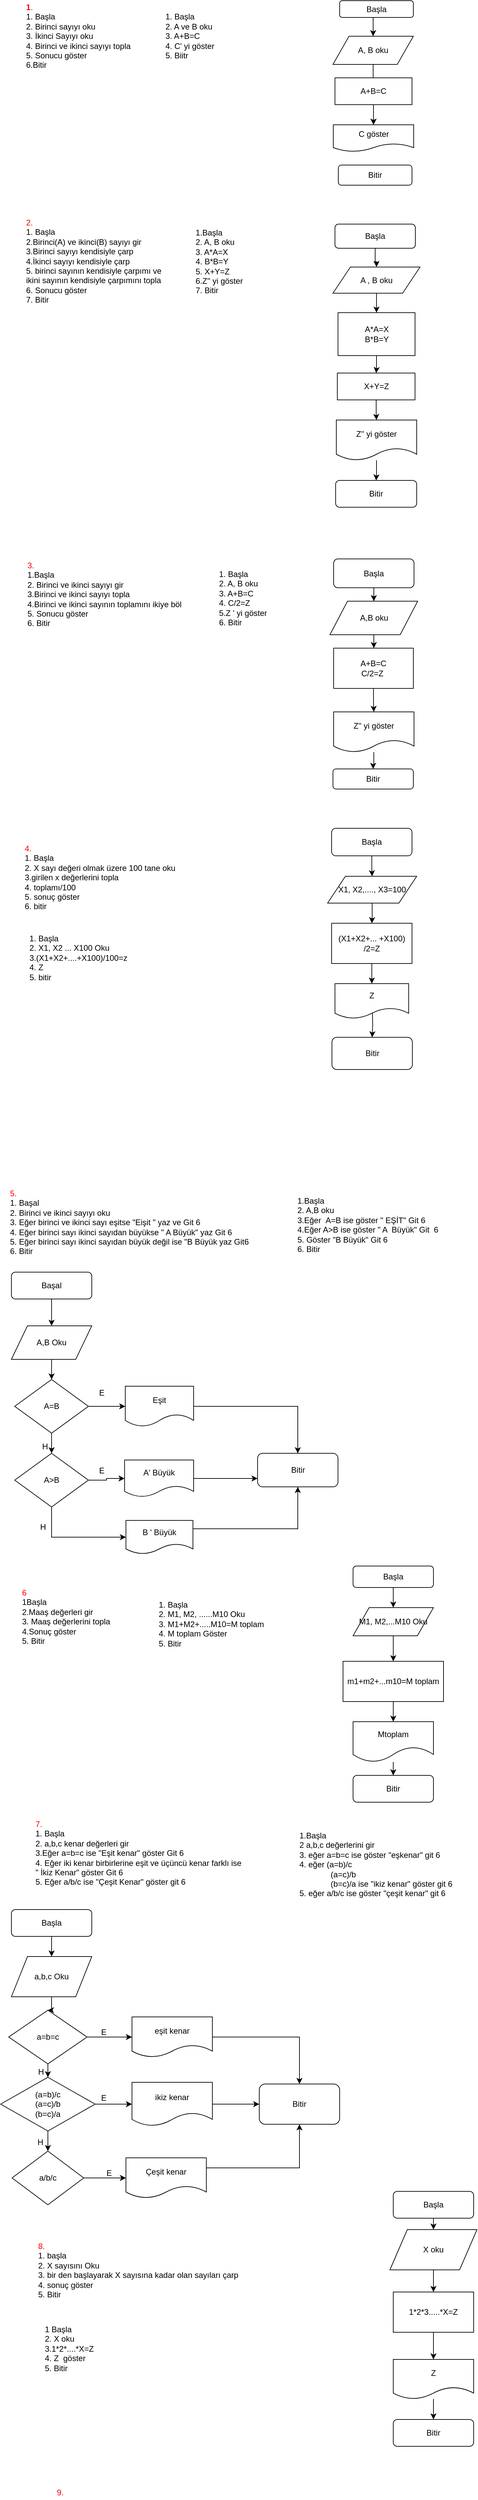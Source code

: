 <mxfile version="12.1.2" type="device" pages="1"><diagram id="Vif4u5QuYcW0IONACe2B" name="Page-1"><mxGraphModel dx="535" dy="1066" grid="1" gridSize="10" guides="1" tooltips="1" connect="1" arrows="1" fold="1" page="1" pageScale="1" pageWidth="827" pageHeight="1169" math="0" shadow="0"><root><mxCell id="0"/><mxCell id="1" parent="0"/><mxCell id="Lio8a3ap30gfPIS7_1p0-1" value="&lt;font color=&quot;#ff0000&quot;&gt;&lt;b&gt;1&lt;/b&gt;.&lt;br&gt;&lt;/font&gt;1. Başla&lt;br&gt;2. Birinci sayıyı oku&lt;br&gt;3. İkinci Sayıyı oku&lt;br&gt;4. Birinci ve ikinci sayıyı topla&amp;nbsp;&lt;br&gt;5. Sonucu göster&lt;br&gt;6.Bitir&lt;br&gt;" style="text;html=1;resizable=0;points=[];autosize=1;align=left;verticalAlign=top;spacingTop=-4;" parent="1" vertex="1"><mxGeometry x="50" y="34.833" width="170" height="100" as="geometry"/></mxCell><mxCell id="Lio8a3ap30gfPIS7_1p0-5" value="&lt;br&gt;1. Başla&lt;br&gt;2. A ve B oku&lt;br&gt;3. A+B=C&lt;br&gt;4. C' yi göster&lt;br&gt;5. Biitr" style="text;html=1;resizable=0;points=[];autosize=1;align=left;verticalAlign=top;spacingTop=-4;" parent="1" vertex="1"><mxGeometry x="258" y="35" width="90" height="90" as="geometry"/></mxCell><mxCell id="Lio8a3ap30gfPIS7_1p0-8" style="edgeStyle=orthogonalEdgeStyle;rounded=0;orthogonalLoop=1;jettySize=auto;html=1;exitX=0.5;exitY=1;exitDx=0;exitDy=0;entryX=0.5;entryY=0;entryDx=0;entryDy=0;" parent="1" source="Lio8a3ap30gfPIS7_1p0-6" target="Lio8a3ap30gfPIS7_1p0-7" edge="1"><mxGeometry relative="1" as="geometry"/></mxCell><mxCell id="Lio8a3ap30gfPIS7_1p0-6" value="Başla" style="rounded=1;whiteSpace=wrap;html=1;" parent="1" vertex="1"><mxGeometry x="520" y="35" width="110" height="25" as="geometry"/></mxCell><mxCell id="Lio8a3ap30gfPIS7_1p0-10" value="" style="edgeStyle=orthogonalEdgeStyle;rounded=0;orthogonalLoop=1;jettySize=auto;html=1;" parent="1" source="Lio8a3ap30gfPIS7_1p0-7" edge="1"><mxGeometry relative="1" as="geometry"><mxPoint x="569.667" y="180" as="targetPoint"/></mxGeometry></mxCell><mxCell id="Lio8a3ap30gfPIS7_1p0-7" value="A, B oku" style="shape=parallelogram;perimeter=parallelogramPerimeter;whiteSpace=wrap;html=1;" parent="1" vertex="1"><mxGeometry x="510" y="88" width="120" height="42" as="geometry"/></mxCell><mxCell id="Lio8a3ap30gfPIS7_1p0-13" value="" style="edgeStyle=orthogonalEdgeStyle;rounded=0;orthogonalLoop=1;jettySize=auto;html=1;" parent="1" source="Lio8a3ap30gfPIS7_1p0-11" target="Lio8a3ap30gfPIS7_1p0-12" edge="1"><mxGeometry relative="1" as="geometry"/></mxCell><mxCell id="Lio8a3ap30gfPIS7_1p0-25" value="" style="edgeStyle=orthogonalEdgeStyle;rounded=0;orthogonalLoop=1;jettySize=auto;html=1;" parent="1" source="Lio8a3ap30gfPIS7_1p0-11" target="Lio8a3ap30gfPIS7_1p0-12" edge="1"><mxGeometry relative="1" as="geometry"/></mxCell><mxCell id="Lio8a3ap30gfPIS7_1p0-11" value="A+B=C" style="rounded=0;whiteSpace=wrap;html=1;" parent="1" vertex="1"><mxGeometry x="513" y="150" width="115" height="40" as="geometry"/></mxCell><mxCell id="Lio8a3ap30gfPIS7_1p0-12" value="C göster" style="shape=document;whiteSpace=wrap;html=1;boundedLbl=1;" parent="1" vertex="1"><mxGeometry x="510.5" y="220" width="120" height="40" as="geometry"/></mxCell><mxCell id="Lio8a3ap30gfPIS7_1p0-14" value="&lt;font color=&quot;#ff0000&quot;&gt;2.&lt;/font&gt;&lt;br&gt;1. Başla&lt;br&gt;2.Birinci(A) ve ikinci(B) sayıyı gir&lt;br&gt;3.Birinci sayıyı kendisiyle çarp&amp;nbsp;&lt;br&gt;4.İkinci sayıyı kendisiyle çarp&lt;br&gt;5. birinci sayının kendisiyle çarpımı ve&lt;br&gt;ikini sayının kendisiyle çarpımını topla&lt;br&gt;6. Sonucu göster&lt;br&gt;7. Bitir" style="text;html=1;resizable=0;points=[];autosize=1;align=left;verticalAlign=top;spacingTop=-4;" parent="1" vertex="1"><mxGeometry x="50" y="356" width="220" height="130" as="geometry"/></mxCell><mxCell id="Lio8a3ap30gfPIS7_1p0-17" value="1.Başla&lt;br&gt;2. A, B oku&lt;br&gt;3. A*A=X&lt;br&gt;4. B*B=Y&lt;br&gt;5. X+Y=Z&lt;br&gt;6.Z'' yi göster&lt;br&gt;7. Bitir&lt;br&gt;" style="text;html=1;resizable=0;points=[];autosize=1;align=left;verticalAlign=top;spacingTop=-4;" parent="1" vertex="1"><mxGeometry x="303" y="371" width="90" height="100" as="geometry"/></mxCell><mxCell id="Lio8a3ap30gfPIS7_1p0-19" value="Bitir" style="rounded=1;whiteSpace=wrap;html=1;" parent="1" vertex="1"><mxGeometry x="518" y="280" width="110" height="30" as="geometry"/></mxCell><mxCell id="Lio8a3ap30gfPIS7_1p0-33" value="" style="edgeStyle=orthogonalEdgeStyle;rounded=0;orthogonalLoop=1;jettySize=auto;html=1;" parent="1" source="Lio8a3ap30gfPIS7_1p0-20" target="Lio8a3ap30gfPIS7_1p0-21" edge="1"><mxGeometry relative="1" as="geometry"/></mxCell><mxCell id="Lio8a3ap30gfPIS7_1p0-20" value="A , B oku" style="shape=parallelogram;perimeter=parallelogramPerimeter;whiteSpace=wrap;html=1;" parent="1" vertex="1"><mxGeometry x="510" y="432" width="130" height="39" as="geometry"/></mxCell><mxCell id="Lio8a3ap30gfPIS7_1p0-34" value="" style="edgeStyle=orthogonalEdgeStyle;rounded=0;orthogonalLoop=1;jettySize=auto;html=1;" parent="1" source="Lio8a3ap30gfPIS7_1p0-21" target="Lio8a3ap30gfPIS7_1p0-22" edge="1"><mxGeometry relative="1" as="geometry"/></mxCell><mxCell id="Lio8a3ap30gfPIS7_1p0-21" value="A*A=X&lt;br&gt;B*B=Y" style="rounded=0;whiteSpace=wrap;html=1;" parent="1" vertex="1"><mxGeometry x="517.5" y="500" width="115" height="64" as="geometry"/></mxCell><mxCell id="Lio8a3ap30gfPIS7_1p0-35" value="" style="edgeStyle=orthogonalEdgeStyle;rounded=0;orthogonalLoop=1;jettySize=auto;html=1;" parent="1" source="Lio8a3ap30gfPIS7_1p0-22" target="Lio8a3ap30gfPIS7_1p0-23" edge="1"><mxGeometry relative="1" as="geometry"/></mxCell><mxCell id="Lio8a3ap30gfPIS7_1p0-22" value="X+Y=Z" style="rounded=0;whiteSpace=wrap;html=1;" parent="1" vertex="1"><mxGeometry x="516.5" y="590" width="116" height="40" as="geometry"/></mxCell><mxCell id="Lio8a3ap30gfPIS7_1p0-40" value="" style="edgeStyle=orthogonalEdgeStyle;rounded=0;orthogonalLoop=1;jettySize=auto;html=1;" parent="1" source="Lio8a3ap30gfPIS7_1p0-23" target="Lio8a3ap30gfPIS7_1p0-24" edge="1"><mxGeometry relative="1" as="geometry"/></mxCell><mxCell id="Lio8a3ap30gfPIS7_1p0-23" value="Z'' yi göster" style="shape=document;whiteSpace=wrap;html=1;boundedLbl=1;" parent="1" vertex="1"><mxGeometry x="515" y="660" width="120" height="60" as="geometry"/></mxCell><mxCell id="Lio8a3ap30gfPIS7_1p0-24" value="Bitir" style="rounded=1;whiteSpace=wrap;html=1;" parent="1" vertex="1"><mxGeometry x="514" y="750" width="121" height="40" as="geometry"/></mxCell><mxCell id="Lio8a3ap30gfPIS7_1p0-32" value="" style="edgeStyle=orthogonalEdgeStyle;rounded=0;orthogonalLoop=1;jettySize=auto;html=1;" parent="1" source="Lio8a3ap30gfPIS7_1p0-26" target="Lio8a3ap30gfPIS7_1p0-20" edge="1"><mxGeometry relative="1" as="geometry"/></mxCell><mxCell id="Lio8a3ap30gfPIS7_1p0-26" value="Başla" style="rounded=1;whiteSpace=wrap;html=1;" parent="1" vertex="1"><mxGeometry x="513" y="368" width="120" height="36" as="geometry"/></mxCell><mxCell id="Lio8a3ap30gfPIS7_1p0-41" value="&lt;font color=&quot;#ff0000&quot;&gt;3.&lt;/font&gt;&lt;br&gt;1.Başla&lt;br&gt;2. Birinci ve ikinci sayıyı gir&lt;br&gt;3.Birinci ve ikinci sayıyı topla&lt;br&gt;4.Birinci ve ikinci sayının toplamını ikiye böl&lt;br&gt;5. Sonucu göster&lt;br&gt;6. Bitir" style="text;html=1;resizable=0;points=[];autosize=1;align=left;verticalAlign=top;spacingTop=-4;" parent="1" vertex="1"><mxGeometry x="52" y="867" width="250" height="100" as="geometry"/></mxCell><mxCell id="Lio8a3ap30gfPIS7_1p0-42" value="1. Başla&lt;br&gt;2. A, B oku&lt;br&gt;3. A+B=C&lt;br&gt;4. C/2=Z&lt;br&gt;5.Z ' yi göster&lt;br&gt;6. Bitir" style="text;html=1;resizable=0;points=[];autosize=1;align=left;verticalAlign=top;spacingTop=-4;" parent="1" vertex="1"><mxGeometry x="338" y="880" width="90" height="90" as="geometry"/></mxCell><mxCell id="Lio8a3ap30gfPIS7_1p0-49" value="" style="edgeStyle=orthogonalEdgeStyle;rounded=0;orthogonalLoop=1;jettySize=auto;html=1;" parent="1" source="Lio8a3ap30gfPIS7_1p0-43" target="Lio8a3ap30gfPIS7_1p0-48" edge="1"><mxGeometry relative="1" as="geometry"/></mxCell><mxCell id="Lio8a3ap30gfPIS7_1p0-43" value="Başla" style="rounded=1;whiteSpace=wrap;html=1;" parent="1" vertex="1"><mxGeometry x="511" y="867" width="120" height="43" as="geometry"/></mxCell><mxCell id="Lio8a3ap30gfPIS7_1p0-52" value="" style="edgeStyle=orthogonalEdgeStyle;rounded=0;orthogonalLoop=1;jettySize=auto;html=1;" parent="1" source="Lio8a3ap30gfPIS7_1p0-48" target="Lio8a3ap30gfPIS7_1p0-50" edge="1"><mxGeometry relative="1" as="geometry"/></mxCell><mxCell id="Lio8a3ap30gfPIS7_1p0-48" value="A,B oku" style="shape=parallelogram;perimeter=parallelogramPerimeter;whiteSpace=wrap;html=1;" parent="1" vertex="1"><mxGeometry x="505.5" y="930" width="131" height="50" as="geometry"/></mxCell><mxCell id="Lio8a3ap30gfPIS7_1p0-60" value="" style="edgeStyle=orthogonalEdgeStyle;rounded=0;orthogonalLoop=1;jettySize=auto;html=1;" parent="1" source="Lio8a3ap30gfPIS7_1p0-50" target="Lio8a3ap30gfPIS7_1p0-56" edge="1"><mxGeometry relative="1" as="geometry"/></mxCell><mxCell id="Lio8a3ap30gfPIS7_1p0-50" value="A+B=C&lt;br&gt;C/2=Z&amp;nbsp;" style="rounded=0;whiteSpace=wrap;html=1;" parent="1" vertex="1"><mxGeometry x="511" y="1000" width="119" height="60" as="geometry"/></mxCell><mxCell id="Lio8a3ap30gfPIS7_1p0-59" value="" style="edgeStyle=orthogonalEdgeStyle;rounded=0;orthogonalLoop=1;jettySize=auto;html=1;" parent="1" source="Lio8a3ap30gfPIS7_1p0-56" target="Lio8a3ap30gfPIS7_1p0-58" edge="1"><mxGeometry relative="1" as="geometry"/></mxCell><mxCell id="Lio8a3ap30gfPIS7_1p0-56" value="Z'' yi göster" style="shape=document;whiteSpace=wrap;html=1;boundedLbl=1;" parent="1" vertex="1"><mxGeometry x="511" y="1095" width="120" height="60" as="geometry"/></mxCell><mxCell id="Lio8a3ap30gfPIS7_1p0-58" value="Bitir" style="rounded=1;whiteSpace=wrap;html=1;" parent="1" vertex="1"><mxGeometry x="510" y="1180" width="120" height="30" as="geometry"/></mxCell><mxCell id="Lio8a3ap30gfPIS7_1p0-61" value="&lt;font color=&quot;#ff0000&quot;&gt;5.&lt;/font&gt;&lt;br&gt;1. Başal&lt;br&gt;2. Birinci ve ikinci sayıyı oku&lt;br&gt;3. Eğer birinci ve ikinci sayı eşitse &quot;Eişit &quot; yaz ve Git 6&lt;br&gt;4. Eğer birinci sayı ikinci sayıdan büyükse &quot; A Büyük&quot; yaz Git 6&lt;br&gt;5. Eğer birinci sayı ikinci sayıdan büyük değil ise &quot;B Büyük yaz Git6&lt;br&gt;6. Bitir&lt;br&gt;" style="text;html=1;resizable=0;points=[];autosize=1;align=left;verticalAlign=top;spacingTop=-4;" parent="1" vertex="1"><mxGeometry x="26" y="1803" width="370" height="100" as="geometry"/></mxCell><mxCell id="Lio8a3ap30gfPIS7_1p0-62" value="1.Başla&lt;br&gt;2. A,B oku&lt;br&gt;3.Eğer &amp;nbsp;A=B ise göster &quot; EŞİT&quot; Git 6&lt;br&gt;4.Eğer A&amp;gt;B ise göster &quot; A &amp;nbsp;Büyük&quot; Git &amp;nbsp;6&lt;br&gt;5. Göster &quot;B Büyük&quot; Git 6&lt;br&gt;6. Bitir" style="text;html=1;resizable=0;points=[];autosize=1;align=left;verticalAlign=top;spacingTop=-4;" parent="1" vertex="1"><mxGeometry x="455" y="1814" width="230" height="90" as="geometry"/></mxCell><mxCell id="Lio8a3ap30gfPIS7_1p0-65" value="" style="edgeStyle=orthogonalEdgeStyle;rounded=0;orthogonalLoop=1;jettySize=auto;html=1;" parent="1" source="Lio8a3ap30gfPIS7_1p0-63" target="Lio8a3ap30gfPIS7_1p0-64" edge="1"><mxGeometry relative="1" as="geometry"/></mxCell><mxCell id="Lio8a3ap30gfPIS7_1p0-63" value="Başal" style="rounded=1;whiteSpace=wrap;html=1;" parent="1" vertex="1"><mxGeometry x="30" y="1930" width="120" height="40" as="geometry"/></mxCell><mxCell id="Lio8a3ap30gfPIS7_1p0-67" value="" style="edgeStyle=orthogonalEdgeStyle;rounded=0;orthogonalLoop=1;jettySize=auto;html=1;" parent="1" source="Lio8a3ap30gfPIS7_1p0-64" target="Lio8a3ap30gfPIS7_1p0-66" edge="1"><mxGeometry relative="1" as="geometry"/></mxCell><mxCell id="Lio8a3ap30gfPIS7_1p0-64" value="A,B Oku" style="shape=parallelogram;perimeter=parallelogramPerimeter;whiteSpace=wrap;html=1;" parent="1" vertex="1"><mxGeometry x="30" y="2010" width="120" height="50" as="geometry"/></mxCell><mxCell id="Lio8a3ap30gfPIS7_1p0-71" value="" style="edgeStyle=orthogonalEdgeStyle;rounded=0;orthogonalLoop=1;jettySize=auto;html=1;" parent="1" source="Lio8a3ap30gfPIS7_1p0-66" target="Lio8a3ap30gfPIS7_1p0-70" edge="1"><mxGeometry relative="1" as="geometry"/></mxCell><mxCell id="Lio8a3ap30gfPIS7_1p0-73" value="" style="edgeStyle=orthogonalEdgeStyle;rounded=0;orthogonalLoop=1;jettySize=auto;html=1;" parent="1" source="Lio8a3ap30gfPIS7_1p0-66" target="Lio8a3ap30gfPIS7_1p0-72" edge="1"><mxGeometry relative="1" as="geometry"/></mxCell><mxCell id="Lio8a3ap30gfPIS7_1p0-66" value="A=B" style="rhombus;whiteSpace=wrap;html=1;" parent="1" vertex="1"><mxGeometry x="35" y="2090" width="110" height="80" as="geometry"/></mxCell><mxCell id="Lio8a3ap30gfPIS7_1p0-78" value="" style="edgeStyle=orthogonalEdgeStyle;rounded=0;orthogonalLoop=1;jettySize=auto;html=1;" parent="1" source="Lio8a3ap30gfPIS7_1p0-70" target="Lio8a3ap30gfPIS7_1p0-75" edge="1"><mxGeometry relative="1" as="geometry"/></mxCell><mxCell id="Lio8a3ap30gfPIS7_1p0-79" style="edgeStyle=orthogonalEdgeStyle;rounded=0;orthogonalLoop=1;jettySize=auto;html=1;exitX=0.5;exitY=1;exitDx=0;exitDy=0;entryX=0;entryY=0.5;entryDx=0;entryDy=0;" parent="1" source="Lio8a3ap30gfPIS7_1p0-70" target="Lio8a3ap30gfPIS7_1p0-76" edge="1"><mxGeometry relative="1" as="geometry"/></mxCell><mxCell id="Lio8a3ap30gfPIS7_1p0-70" value="A&amp;gt;B" style="rhombus;whiteSpace=wrap;html=1;" parent="1" vertex="1"><mxGeometry x="35" y="2200" width="110" height="80" as="geometry"/></mxCell><mxCell id="Lio8a3ap30gfPIS7_1p0-84" style="edgeStyle=orthogonalEdgeStyle;rounded=0;orthogonalLoop=1;jettySize=auto;html=1;exitX=1;exitY=0.5;exitDx=0;exitDy=0;entryX=0.5;entryY=0;entryDx=0;entryDy=0;" parent="1" source="Lio8a3ap30gfPIS7_1p0-72" target="Lio8a3ap30gfPIS7_1p0-77" edge="1"><mxGeometry relative="1" as="geometry"/></mxCell><mxCell id="Lio8a3ap30gfPIS7_1p0-72" value="Eşit" style="shape=document;whiteSpace=wrap;html=1;boundedLbl=1;" parent="1" vertex="1"><mxGeometry x="200" y="2100" width="102" height="60" as="geometry"/></mxCell><mxCell id="Lio8a3ap30gfPIS7_1p0-81" style="edgeStyle=orthogonalEdgeStyle;rounded=0;orthogonalLoop=1;jettySize=auto;html=1;exitX=1;exitY=0.5;exitDx=0;exitDy=0;entryX=0;entryY=0.75;entryDx=0;entryDy=0;" parent="1" source="Lio8a3ap30gfPIS7_1p0-75" target="Lio8a3ap30gfPIS7_1p0-77" edge="1"><mxGeometry relative="1" as="geometry"/></mxCell><mxCell id="Lio8a3ap30gfPIS7_1p0-75" value="A' Büyük" style="shape=document;whiteSpace=wrap;html=1;boundedLbl=1;" parent="1" vertex="1"><mxGeometry x="199" y="2210" width="103" height="55" as="geometry"/></mxCell><mxCell id="Lio8a3ap30gfPIS7_1p0-80" style="edgeStyle=orthogonalEdgeStyle;rounded=0;orthogonalLoop=1;jettySize=auto;html=1;exitX=1;exitY=0.25;exitDx=0;exitDy=0;entryX=0.5;entryY=1;entryDx=0;entryDy=0;" parent="1" source="Lio8a3ap30gfPIS7_1p0-76" target="Lio8a3ap30gfPIS7_1p0-77" edge="1"><mxGeometry relative="1" as="geometry"/></mxCell><mxCell id="Lio8a3ap30gfPIS7_1p0-76" value="B ' Büyük" style="shape=document;whiteSpace=wrap;html=1;boundedLbl=1;" parent="1" vertex="1"><mxGeometry x="201" y="2300" width="100" height="50" as="geometry"/></mxCell><mxCell id="Lio8a3ap30gfPIS7_1p0-77" value="Bitir" style="rounded=1;whiteSpace=wrap;html=1;" parent="1" vertex="1"><mxGeometry x="397.5" y="2200" width="120" height="50" as="geometry"/></mxCell><mxCell id="Lio8a3ap30gfPIS7_1p0-86" value="E" style="text;html=1;resizable=0;points=[];autosize=1;align=left;verticalAlign=top;spacingTop=-4;" parent="1" vertex="1"><mxGeometry x="159" y="2100" width="20" height="20" as="geometry"/></mxCell><mxCell id="Lio8a3ap30gfPIS7_1p0-87" value="H" style="text;html=1;resizable=0;points=[];autosize=1;align=left;verticalAlign=top;spacingTop=-4;" parent="1" vertex="1"><mxGeometry x="74" y="2180" width="20" height="20" as="geometry"/></mxCell><mxCell id="Lio8a3ap30gfPIS7_1p0-88" value="H" style="text;html=1;resizable=0;points=[];autosize=1;align=left;verticalAlign=top;spacingTop=-4;" parent="1" vertex="1"><mxGeometry x="71" y="2300" width="20" height="20" as="geometry"/></mxCell><mxCell id="Lio8a3ap30gfPIS7_1p0-89" value="E" style="text;html=1;resizable=0;points=[];autosize=1;align=left;verticalAlign=top;spacingTop=-4;" parent="1" vertex="1"><mxGeometry x="159" y="2216" width="20" height="20" as="geometry"/></mxCell><mxCell id="Lio8a3ap30gfPIS7_1p0-90" value="&lt;font color=&quot;#ff0000&quot;&gt;6&lt;/font&gt;&lt;br&gt;1Başla&amp;nbsp;&lt;br&gt;2.Maaş değerleri gir&lt;br&gt;3. Maaş değerlerini topla&lt;br&gt;4.Sonuç göster&lt;br&gt;5. Bitir" style="text;html=1;resizable=0;points=[];autosize=1;align=left;verticalAlign=top;spacingTop=-4;" parent="1" vertex="1"><mxGeometry x="44" y="2398" width="150" height="90" as="geometry"/></mxCell><mxCell id="Lio8a3ap30gfPIS7_1p0-92" value="1. Başla&lt;br&gt;2. M1, M2, ......M10 Oku&lt;br&gt;3. M1+M2+.....M10=M toplam&lt;br&gt;4. M toplam Göster&lt;br&gt;5. Bitir" style="text;html=1;resizable=0;points=[];autosize=1;align=left;verticalAlign=top;spacingTop=-4;" parent="1" vertex="1"><mxGeometry x="248" y="2416" width="170" height="70" as="geometry"/></mxCell><mxCell id="Lio8a3ap30gfPIS7_1p0-98" value="" style="edgeStyle=orthogonalEdgeStyle;rounded=0;orthogonalLoop=1;jettySize=auto;html=1;" parent="1" source="Lio8a3ap30gfPIS7_1p0-93" target="Lio8a3ap30gfPIS7_1p0-94" edge="1"><mxGeometry relative="1" as="geometry"/></mxCell><mxCell id="Lio8a3ap30gfPIS7_1p0-93" value="Başla" style="rounded=1;whiteSpace=wrap;html=1;" parent="1" vertex="1"><mxGeometry x="540" y="2368" width="120" height="32" as="geometry"/></mxCell><mxCell id="Lio8a3ap30gfPIS7_1p0-99" value="" style="edgeStyle=orthogonalEdgeStyle;rounded=0;orthogonalLoop=1;jettySize=auto;html=1;" parent="1" source="Lio8a3ap30gfPIS7_1p0-94" target="Lio8a3ap30gfPIS7_1p0-95" edge="1"><mxGeometry relative="1" as="geometry"/></mxCell><mxCell id="Lio8a3ap30gfPIS7_1p0-94" value="M1, M2,...M10 Oku" style="shape=parallelogram;perimeter=parallelogramPerimeter;whiteSpace=wrap;html=1;" parent="1" vertex="1"><mxGeometry x="540" y="2430" width="120" height="42" as="geometry"/></mxCell><mxCell id="Lio8a3ap30gfPIS7_1p0-100" value="" style="edgeStyle=orthogonalEdgeStyle;rounded=0;orthogonalLoop=1;jettySize=auto;html=1;" parent="1" source="Lio8a3ap30gfPIS7_1p0-95" target="Lio8a3ap30gfPIS7_1p0-96" edge="1"><mxGeometry relative="1" as="geometry"/></mxCell><mxCell id="Lio8a3ap30gfPIS7_1p0-95" value="m1+m2+...m10=M toplam" style="rounded=0;whiteSpace=wrap;html=1;" parent="1" vertex="1"><mxGeometry x="525" y="2510" width="150" height="60" as="geometry"/></mxCell><mxCell id="Lio8a3ap30gfPIS7_1p0-101" value="" style="edgeStyle=orthogonalEdgeStyle;rounded=0;orthogonalLoop=1;jettySize=auto;html=1;" parent="1" source="Lio8a3ap30gfPIS7_1p0-96" target="Lio8a3ap30gfPIS7_1p0-97" edge="1"><mxGeometry relative="1" as="geometry"/></mxCell><mxCell id="Lio8a3ap30gfPIS7_1p0-96" value="Mtoplam" style="shape=document;whiteSpace=wrap;html=1;boundedLbl=1;size=0.371;" parent="1" vertex="1"><mxGeometry x="540" y="2600" width="120" height="60" as="geometry"/></mxCell><mxCell id="Lio8a3ap30gfPIS7_1p0-97" value="Bitir" style="rounded=1;whiteSpace=wrap;html=1;" parent="1" vertex="1"><mxGeometry x="540" y="2680" width="120" height="40" as="geometry"/></mxCell><mxCell id="Lio8a3ap30gfPIS7_1p0-102" value="&lt;font color=&quot;#ff0000&quot;&gt;7.&lt;/font&gt;&lt;br&gt;1. Başla&lt;br&gt;2. a,b,c kenar değerleri gir&lt;br&gt;3.Eğer a=b=c ise &quot;Eşit kenar&quot; göster Git 6&amp;nbsp;&lt;br&gt;4. Eğer iki kenar birbirlerine eşit ve üçüncü kenar farklı ise&amp;nbsp;&lt;br&gt;&quot; İkiz Kenar&quot; göster Git 6&lt;br&gt;5. Eğer a/b/c ise &quot;Çeşit Kenar&quot; göster git 6&amp;nbsp;" style="text;html=1;resizable=0;points=[];autosize=1;align=left;verticalAlign=top;spacingTop=-4;" parent="1" vertex="1"><mxGeometry x="64" y="2743" width="330" height="100" as="geometry"/></mxCell><mxCell id="Lio8a3ap30gfPIS7_1p0-103" value="1.Başla&lt;br&gt;2 a,b,c değerlerini gir&lt;br&gt;3. eğer a=b=c ise göster &quot;eşkenar&quot; git 6&lt;br&gt;4. eğer (a=b)/c&amp;nbsp;&lt;br&gt;&amp;nbsp; &amp;nbsp; &amp;nbsp; &amp;nbsp; &amp;nbsp; &amp;nbsp; &amp;nbsp; (a=c)/b&lt;br&gt;&amp;nbsp; &amp;nbsp; &amp;nbsp; &amp;nbsp; &amp;nbsp; &amp;nbsp; &amp;nbsp; (b=c)/a ise &quot;ikiz kenar&quot; göster git 6&lt;br&gt;5. eğer a/b/c ise göster &quot;çeşit kenar&quot; git 6" style="text;html=1;resizable=0;points=[];autosize=1;align=left;verticalAlign=top;spacingTop=-4;" parent="1" vertex="1"><mxGeometry x="457.5" y="2760" width="240" height="100" as="geometry"/></mxCell><mxCell id="Lio8a3ap30gfPIS7_1p0-112" value="" style="edgeStyle=orthogonalEdgeStyle;rounded=0;orthogonalLoop=1;jettySize=auto;html=1;" parent="1" source="Lio8a3ap30gfPIS7_1p0-104" target="Lio8a3ap30gfPIS7_1p0-105" edge="1"><mxGeometry relative="1" as="geometry"/></mxCell><mxCell id="Lio8a3ap30gfPIS7_1p0-104" value="Başla" style="rounded=1;whiteSpace=wrap;html=1;" parent="1" vertex="1"><mxGeometry x="30" y="2880" width="120" height="40" as="geometry"/></mxCell><mxCell id="Lio8a3ap30gfPIS7_1p0-111" value="" style="edgeStyle=orthogonalEdgeStyle;rounded=0;orthogonalLoop=1;jettySize=auto;html=1;" parent="1" source="Lio8a3ap30gfPIS7_1p0-105" target="Lio8a3ap30gfPIS7_1p0-106" edge="1"><mxGeometry relative="1" as="geometry"/></mxCell><mxCell id="Lio8a3ap30gfPIS7_1p0-105" value="a,b,c Oku" style="shape=parallelogram;perimeter=parallelogramPerimeter;whiteSpace=wrap;html=1;" parent="1" vertex="1"><mxGeometry x="30" y="2950" width="120" height="60" as="geometry"/></mxCell><mxCell id="Lio8a3ap30gfPIS7_1p0-108" value="" style="edgeStyle=orthogonalEdgeStyle;rounded=0;orthogonalLoop=1;jettySize=auto;html=1;" parent="1" source="Lio8a3ap30gfPIS7_1p0-106" target="Lio8a3ap30gfPIS7_1p0-107" edge="1"><mxGeometry relative="1" as="geometry"/></mxCell><mxCell id="Lio8a3ap30gfPIS7_1p0-114" value="" style="edgeStyle=orthogonalEdgeStyle;rounded=0;orthogonalLoop=1;jettySize=auto;html=1;" parent="1" source="Lio8a3ap30gfPIS7_1p0-106" target="Lio8a3ap30gfPIS7_1p0-113" edge="1"><mxGeometry relative="1" as="geometry"/></mxCell><mxCell id="Lio8a3ap30gfPIS7_1p0-106" value="a=b=c" style="rhombus;whiteSpace=wrap;html=1;" parent="1" vertex="1"><mxGeometry x="26" y="3030" width="117" height="80" as="geometry"/></mxCell><mxCell id="Lio8a3ap30gfPIS7_1p0-110" value="" style="edgeStyle=orthogonalEdgeStyle;rounded=0;orthogonalLoop=1;jettySize=auto;html=1;" parent="1" source="Lio8a3ap30gfPIS7_1p0-107" target="Lio8a3ap30gfPIS7_1p0-109" edge="1"><mxGeometry relative="1" as="geometry"/></mxCell><mxCell id="Lio8a3ap30gfPIS7_1p0-116" value="" style="edgeStyle=orthogonalEdgeStyle;rounded=0;orthogonalLoop=1;jettySize=auto;html=1;" parent="1" source="Lio8a3ap30gfPIS7_1p0-107" target="Lio8a3ap30gfPIS7_1p0-115" edge="1"><mxGeometry relative="1" as="geometry"/></mxCell><mxCell id="Lio8a3ap30gfPIS7_1p0-107" value="(a=b)/c&lt;br&gt;(a=c)/b&lt;br&gt;(b=c)/a" style="rhombus;whiteSpace=wrap;html=1;" parent="1" vertex="1"><mxGeometry x="14" y="3130" width="141" height="80" as="geometry"/></mxCell><mxCell id="Lio8a3ap30gfPIS7_1p0-118" value="" style="edgeStyle=orthogonalEdgeStyle;rounded=0;orthogonalLoop=1;jettySize=auto;html=1;" parent="1" source="Lio8a3ap30gfPIS7_1p0-109" target="Lio8a3ap30gfPIS7_1p0-117" edge="1"><mxGeometry relative="1" as="geometry"/></mxCell><mxCell id="Lio8a3ap30gfPIS7_1p0-109" value="a/b/c" style="rhombus;whiteSpace=wrap;html=1;" parent="1" vertex="1"><mxGeometry x="31" y="3240" width="107" height="80" as="geometry"/></mxCell><mxCell id="Lio8a3ap30gfPIS7_1p0-125" style="edgeStyle=orthogonalEdgeStyle;rounded=0;orthogonalLoop=1;jettySize=auto;html=1;exitX=1;exitY=0.5;exitDx=0;exitDy=0;entryX=0.5;entryY=0;entryDx=0;entryDy=0;" parent="1" source="Lio8a3ap30gfPIS7_1p0-113" target="Lio8a3ap30gfPIS7_1p0-124" edge="1"><mxGeometry relative="1" as="geometry"/></mxCell><mxCell id="Lio8a3ap30gfPIS7_1p0-113" value="eşit kenar" style="shape=document;whiteSpace=wrap;html=1;boundedLbl=1;" parent="1" vertex="1"><mxGeometry x="210" y="3040" width="120" height="60" as="geometry"/></mxCell><mxCell id="Lio8a3ap30gfPIS7_1p0-126" style="edgeStyle=orthogonalEdgeStyle;rounded=0;orthogonalLoop=1;jettySize=auto;html=1;exitX=1;exitY=0.5;exitDx=0;exitDy=0;entryX=0;entryY=0.5;entryDx=0;entryDy=0;" parent="1" source="Lio8a3ap30gfPIS7_1p0-115" target="Lio8a3ap30gfPIS7_1p0-124" edge="1"><mxGeometry relative="1" as="geometry"/></mxCell><mxCell id="Lio8a3ap30gfPIS7_1p0-115" value="ikiz kenar" style="shape=document;whiteSpace=wrap;html=1;boundedLbl=1;" parent="1" vertex="1"><mxGeometry x="210" y="3137.5" width="120" height="65" as="geometry"/></mxCell><mxCell id="Lio8a3ap30gfPIS7_1p0-127" style="edgeStyle=orthogonalEdgeStyle;rounded=0;orthogonalLoop=1;jettySize=auto;html=1;exitX=1;exitY=0.25;exitDx=0;exitDy=0;entryX=0.5;entryY=1;entryDx=0;entryDy=0;" parent="1" source="Lio8a3ap30gfPIS7_1p0-117" target="Lio8a3ap30gfPIS7_1p0-124" edge="1"><mxGeometry relative="1" as="geometry"/></mxCell><mxCell id="Lio8a3ap30gfPIS7_1p0-117" value="Çeşit kenar" style="shape=document;whiteSpace=wrap;html=1;boundedLbl=1;" parent="1" vertex="1"><mxGeometry x="201" y="3250" width="120" height="60" as="geometry"/></mxCell><mxCell id="Lio8a3ap30gfPIS7_1p0-119" value="E" style="text;html=1;resizable=0;points=[];autosize=1;align=left;verticalAlign=top;spacingTop=-4;" parent="1" vertex="1"><mxGeometry x="162" y="3053" width="20" height="20" as="geometry"/></mxCell><mxCell id="Lio8a3ap30gfPIS7_1p0-120" value="E" style="text;html=1;resizable=0;points=[];autosize=1;align=left;verticalAlign=top;spacingTop=-4;" parent="1" vertex="1"><mxGeometry x="162" y="3151" width="20" height="20" as="geometry"/></mxCell><mxCell id="Lio8a3ap30gfPIS7_1p0-121" value="E" style="text;html=1;resizable=0;points=[];autosize=1;align=left;verticalAlign=top;spacingTop=-4;" parent="1" vertex="1"><mxGeometry x="170" y="3263" width="20" height="20" as="geometry"/></mxCell><mxCell id="Lio8a3ap30gfPIS7_1p0-122" value="H" style="text;html=1;resizable=0;points=[];autosize=1;align=left;verticalAlign=top;spacingTop=-4;" parent="1" vertex="1"><mxGeometry x="68" y="3112" width="20" height="20" as="geometry"/></mxCell><mxCell id="Lio8a3ap30gfPIS7_1p0-123" value="H" style="text;html=1;resizable=0;points=[];autosize=1;align=left;verticalAlign=top;spacingTop=-4;" parent="1" vertex="1"><mxGeometry x="67" y="3217" width="20" height="20" as="geometry"/></mxCell><mxCell id="Lio8a3ap30gfPIS7_1p0-124" value="Bitir" style="rounded=1;whiteSpace=wrap;html=1;" parent="1" vertex="1"><mxGeometry x="400" y="3140" width="120" height="60" as="geometry"/></mxCell><mxCell id="Lio8a3ap30gfPIS7_1p0-128" value="&lt;font color=&quot;#ff0000&quot;&gt;8.&lt;/font&gt;&lt;br&gt;1. başla&lt;br&gt;2. X sayısını Oku&lt;br&gt;3. bir den başlayarak X sayısına kadar olan sayıları çarp&lt;br&gt;4. sonuç göster&lt;br&gt;5. Bitir" style="text;html=1;resizable=0;points=[];autosize=1;align=left;verticalAlign=top;spacingTop=-4;" parent="1" vertex="1"><mxGeometry x="68" y="3372" width="320" height="90" as="geometry"/></mxCell><mxCell id="Lio8a3ap30gfPIS7_1p0-130" value="1 Başla&lt;br&gt;2. X oku&lt;br&gt;3.1*2*....*X=Z&lt;br&gt;4. Z &amp;nbsp;göster&lt;br&gt;5. Bitir" style="text;html=1;resizable=0;points=[];autosize=1;align=left;verticalAlign=top;spacingTop=-4;" parent="1" vertex="1"><mxGeometry x="78" y="3496" width="90" height="70" as="geometry"/></mxCell><mxCell id="Lio8a3ap30gfPIS7_1p0-136" value="" style="edgeStyle=orthogonalEdgeStyle;rounded=0;orthogonalLoop=1;jettySize=auto;html=1;" parent="1" source="Lio8a3ap30gfPIS7_1p0-131" target="Lio8a3ap30gfPIS7_1p0-132" edge="1"><mxGeometry relative="1" as="geometry"/></mxCell><mxCell id="Lio8a3ap30gfPIS7_1p0-131" value="Başla" style="rounded=1;whiteSpace=wrap;html=1;" parent="1" vertex="1"><mxGeometry x="600" y="3300" width="120" height="40" as="geometry"/></mxCell><mxCell id="Lio8a3ap30gfPIS7_1p0-137" value="" style="edgeStyle=orthogonalEdgeStyle;rounded=0;orthogonalLoop=1;jettySize=auto;html=1;" parent="1" source="Lio8a3ap30gfPIS7_1p0-132" target="Lio8a3ap30gfPIS7_1p0-133" edge="1"><mxGeometry relative="1" as="geometry"/></mxCell><mxCell id="Lio8a3ap30gfPIS7_1p0-132" value="X oku" style="shape=parallelogram;perimeter=parallelogramPerimeter;whiteSpace=wrap;html=1;" parent="1" vertex="1"><mxGeometry x="595" y="3357" width="130" height="60" as="geometry"/></mxCell><mxCell id="Lio8a3ap30gfPIS7_1p0-138" value="" style="edgeStyle=orthogonalEdgeStyle;rounded=0;orthogonalLoop=1;jettySize=auto;html=1;" parent="1" source="Lio8a3ap30gfPIS7_1p0-133" target="Lio8a3ap30gfPIS7_1p0-134" edge="1"><mxGeometry relative="1" as="geometry"/></mxCell><mxCell id="Lio8a3ap30gfPIS7_1p0-133" value="1*2*3.....*X=Z" style="rounded=0;whiteSpace=wrap;html=1;" parent="1" vertex="1"><mxGeometry x="600" y="3450" width="120" height="60" as="geometry"/></mxCell><mxCell id="Lio8a3ap30gfPIS7_1p0-139" value="" style="edgeStyle=orthogonalEdgeStyle;rounded=0;orthogonalLoop=1;jettySize=auto;html=1;" parent="1" source="Lio8a3ap30gfPIS7_1p0-134" target="Lio8a3ap30gfPIS7_1p0-135" edge="1"><mxGeometry relative="1" as="geometry"/></mxCell><mxCell id="Lio8a3ap30gfPIS7_1p0-134" value="Z" style="shape=document;whiteSpace=wrap;html=1;boundedLbl=1;" parent="1" vertex="1"><mxGeometry x="600" y="3550.5" width="120" height="59" as="geometry"/></mxCell><mxCell id="Lio8a3ap30gfPIS7_1p0-135" value="Bitir" style="rounded=1;whiteSpace=wrap;html=1;" parent="1" vertex="1"><mxGeometry x="600" y="3640" width="120" height="40" as="geometry"/></mxCell><mxCell id="Lio8a3ap30gfPIS7_1p0-140" style="edgeStyle=orthogonalEdgeStyle;rounded=0;orthogonalLoop=1;jettySize=auto;html=1;exitX=0.5;exitY=1;exitDx=0;exitDy=0;" parent="1" source="Lio8a3ap30gfPIS7_1p0-133" target="Lio8a3ap30gfPIS7_1p0-133" edge="1"><mxGeometry relative="1" as="geometry"/></mxCell><mxCell id="Lio8a3ap30gfPIS7_1p0-141" value="&lt;font color=&quot;#ff0000&quot;&gt;9.&lt;/font&gt;" style="text;html=1;resizable=0;points=[];autosize=1;align=left;verticalAlign=top;spacingTop=-4;" parent="1" vertex="1"><mxGeometry x="96" y="3739" width="30" height="20" as="geometry"/></mxCell><mxCell id="Lio8a3ap30gfPIS7_1p0-142" value="&lt;font color=&quot;#ff0000&quot;&gt;4.&lt;/font&gt;&lt;br&gt;1. Başla&amp;nbsp;&lt;br&gt;2. X sayı değeri olmak üzere 100 tane oku&lt;br&gt;3.girilen x değerlerini topla&lt;br&gt;4. toplamı/100&lt;br&gt;5. sonuç göster&amp;nbsp;&lt;br&gt;6. bitir" style="text;html=1;resizable=0;points=[];autosize=1;align=left;verticalAlign=top;spacingTop=-4;" parent="1" vertex="1"><mxGeometry x="48" y="1289" width="240" height="100" as="geometry"/></mxCell><mxCell id="Lio8a3ap30gfPIS7_1p0-145" value="1. Başla&lt;br&gt;2. X1, X2 ... X100 Oku&lt;br&gt;3.(X1+X2+....+X100)/100=z&lt;br&gt;4. Z&lt;br&gt;5. bitir" style="text;html=1;resizable=0;points=[];autosize=1;align=left;verticalAlign=top;spacingTop=-4;" parent="1" vertex="1"><mxGeometry x="55" y="1423" width="160" height="70" as="geometry"/></mxCell><mxCell id="4ae69kbK6-nJvyN5fSgZ-6" value="" style="edgeStyle=orthogonalEdgeStyle;rounded=0;orthogonalLoop=1;jettySize=auto;html=1;" edge="1" parent="1" source="4ae69kbK6-nJvyN5fSgZ-1" target="4ae69kbK6-nJvyN5fSgZ-2"><mxGeometry relative="1" as="geometry"/></mxCell><mxCell id="4ae69kbK6-nJvyN5fSgZ-1" value="Başla" style="rounded=1;whiteSpace=wrap;html=1;" vertex="1" parent="1"><mxGeometry x="508" y="1268.5" width="120" height="41" as="geometry"/></mxCell><mxCell id="4ae69kbK6-nJvyN5fSgZ-7" value="" style="edgeStyle=orthogonalEdgeStyle;rounded=0;orthogonalLoop=1;jettySize=auto;html=1;" edge="1" parent="1" source="4ae69kbK6-nJvyN5fSgZ-2" target="4ae69kbK6-nJvyN5fSgZ-3"><mxGeometry relative="1" as="geometry"/></mxCell><mxCell id="4ae69kbK6-nJvyN5fSgZ-2" value="X1, X2,...., X3=100" style="shape=parallelogram;perimeter=parallelogramPerimeter;whiteSpace=wrap;html=1;" vertex="1" parent="1"><mxGeometry x="502" y="1340" width="133" height="40" as="geometry"/></mxCell><mxCell id="4ae69kbK6-nJvyN5fSgZ-8" value="" style="edgeStyle=orthogonalEdgeStyle;rounded=0;orthogonalLoop=1;jettySize=auto;html=1;" edge="1" parent="1" source="4ae69kbK6-nJvyN5fSgZ-3" target="4ae69kbK6-nJvyN5fSgZ-4"><mxGeometry relative="1" as="geometry"/></mxCell><mxCell id="4ae69kbK6-nJvyN5fSgZ-3" value="(X1+X2+... +X100) /2=Z" style="rounded=0;whiteSpace=wrap;html=1;" vertex="1" parent="1"><mxGeometry x="508" y="1410" width="120" height="60" as="geometry"/></mxCell><mxCell id="4ae69kbK6-nJvyN5fSgZ-9" value="" style="edgeStyle=orthogonalEdgeStyle;rounded=0;orthogonalLoop=1;jettySize=auto;html=1;" edge="1" parent="1" target="4ae69kbK6-nJvyN5fSgZ-5"><mxGeometry relative="1" as="geometry"><mxPoint x="568.833" y="1540" as="sourcePoint"/></mxGeometry></mxCell><mxCell id="4ae69kbK6-nJvyN5fSgZ-4" value="Z" style="shape=document;whiteSpace=wrap;html=1;boundedLbl=1;" vertex="1" parent="1"><mxGeometry x="513" y="1500" width="110" height="52" as="geometry"/></mxCell><mxCell id="4ae69kbK6-nJvyN5fSgZ-5" value="Bitir" style="rounded=1;whiteSpace=wrap;html=1;" vertex="1" parent="1"><mxGeometry x="508.5" y="1580" width="120" height="48" as="geometry"/></mxCell></root></mxGraphModel></diagram></mxfile>